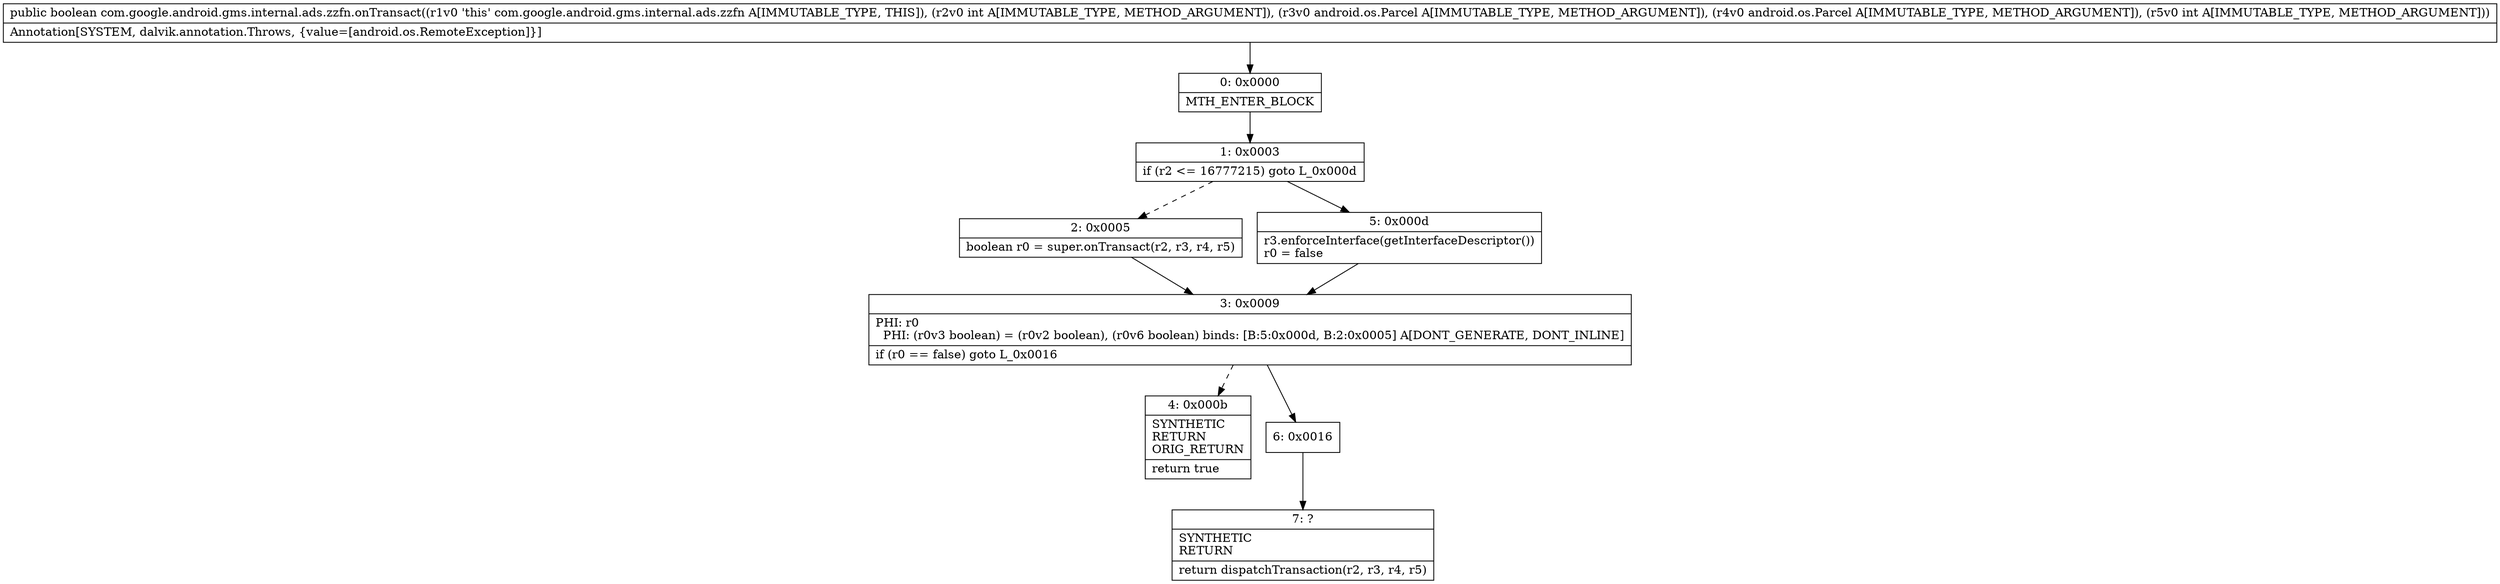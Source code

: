 digraph "CFG forcom.google.android.gms.internal.ads.zzfn.onTransact(ILandroid\/os\/Parcel;Landroid\/os\/Parcel;I)Z" {
Node_0 [shape=record,label="{0\:\ 0x0000|MTH_ENTER_BLOCK\l}"];
Node_1 [shape=record,label="{1\:\ 0x0003|if (r2 \<= 16777215) goto L_0x000d\l}"];
Node_2 [shape=record,label="{2\:\ 0x0005|boolean r0 = super.onTransact(r2, r3, r4, r5)\l}"];
Node_3 [shape=record,label="{3\:\ 0x0009|PHI: r0 \l  PHI: (r0v3 boolean) = (r0v2 boolean), (r0v6 boolean) binds: [B:5:0x000d, B:2:0x0005] A[DONT_GENERATE, DONT_INLINE]\l|if (r0 == false) goto L_0x0016\l}"];
Node_4 [shape=record,label="{4\:\ 0x000b|SYNTHETIC\lRETURN\lORIG_RETURN\l|return true\l}"];
Node_5 [shape=record,label="{5\:\ 0x000d|r3.enforceInterface(getInterfaceDescriptor())\lr0 = false\l}"];
Node_6 [shape=record,label="{6\:\ 0x0016}"];
Node_7 [shape=record,label="{7\:\ ?|SYNTHETIC\lRETURN\l|return dispatchTransaction(r2, r3, r4, r5)\l}"];
MethodNode[shape=record,label="{public boolean com.google.android.gms.internal.ads.zzfn.onTransact((r1v0 'this' com.google.android.gms.internal.ads.zzfn A[IMMUTABLE_TYPE, THIS]), (r2v0 int A[IMMUTABLE_TYPE, METHOD_ARGUMENT]), (r3v0 android.os.Parcel A[IMMUTABLE_TYPE, METHOD_ARGUMENT]), (r4v0 android.os.Parcel A[IMMUTABLE_TYPE, METHOD_ARGUMENT]), (r5v0 int A[IMMUTABLE_TYPE, METHOD_ARGUMENT]))  | Annotation[SYSTEM, dalvik.annotation.Throws, \{value=[android.os.RemoteException]\}]\l}"];
MethodNode -> Node_0;
Node_0 -> Node_1;
Node_1 -> Node_2[style=dashed];
Node_1 -> Node_5;
Node_2 -> Node_3;
Node_3 -> Node_4[style=dashed];
Node_3 -> Node_6;
Node_5 -> Node_3;
Node_6 -> Node_7;
}

